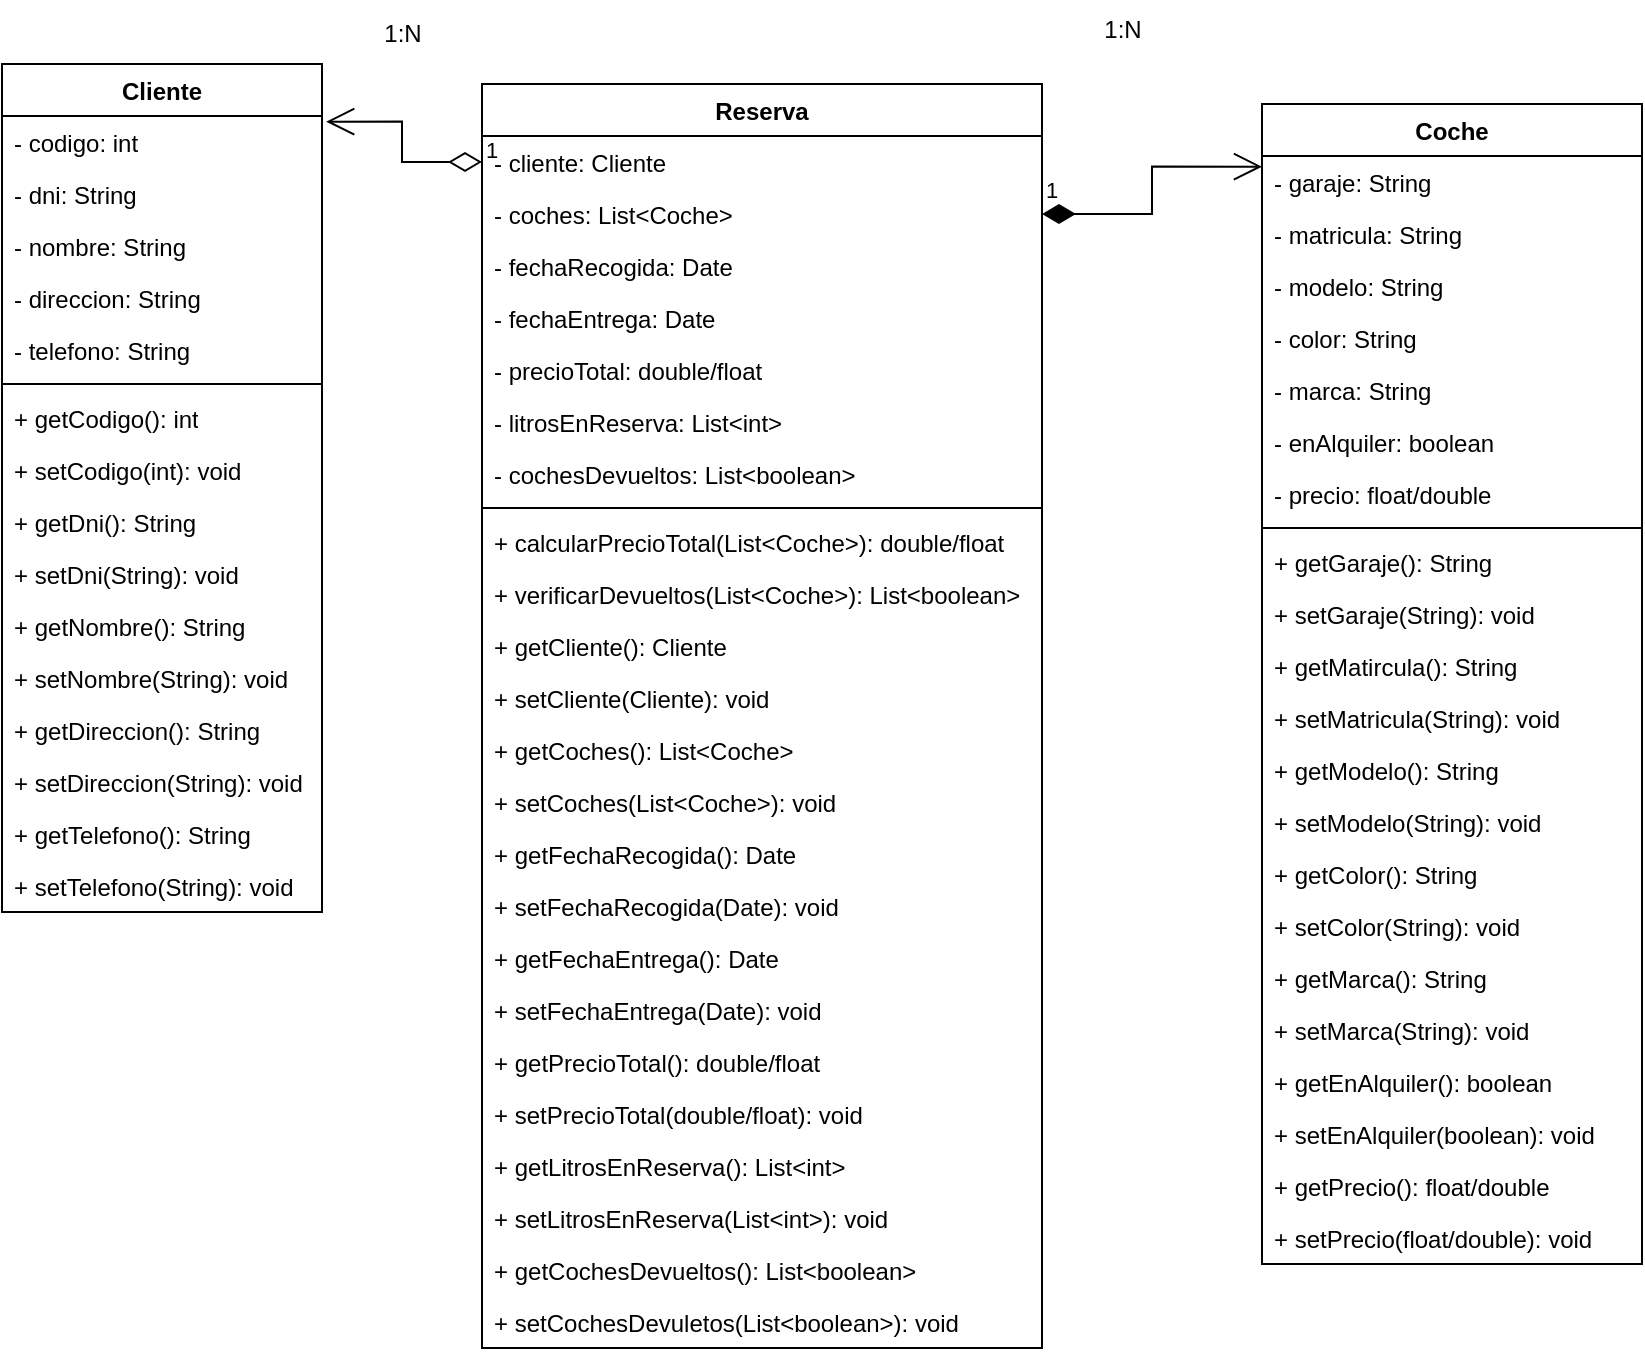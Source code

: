 <mxfile version="22.1.7" type="github">
  <diagram name="Página-1" id="GyjACDwWKiMLEvrwJGzy">
    <mxGraphModel dx="1393" dy="766" grid="1" gridSize="10" guides="1" tooltips="1" connect="1" arrows="1" fold="1" page="1" pageScale="1" pageWidth="1100" pageHeight="850" math="0" shadow="0">
      <root>
        <mxCell id="0" />
        <mxCell id="1" parent="0" />
        <mxCell id="HkDh7Qe1FImgamdiQL_Q-1" value="Cliente" style="swimlane;fontStyle=1;align=center;verticalAlign=top;childLayout=stackLayout;horizontal=1;startSize=26;horizontalStack=0;resizeParent=1;resizeParentMax=0;resizeLast=0;collapsible=1;marginBottom=0;whiteSpace=wrap;html=1;" vertex="1" parent="1">
          <mxGeometry x="180" y="330" width="160" height="424" as="geometry" />
        </mxCell>
        <mxCell id="HkDh7Qe1FImgamdiQL_Q-2" value="- codigo: int" style="text;strokeColor=none;fillColor=none;align=left;verticalAlign=top;spacingLeft=4;spacingRight=4;overflow=hidden;rotatable=0;points=[[0,0.5],[1,0.5]];portConstraint=eastwest;whiteSpace=wrap;html=1;" vertex="1" parent="HkDh7Qe1FImgamdiQL_Q-1">
          <mxGeometry y="26" width="160" height="26" as="geometry" />
        </mxCell>
        <mxCell id="HkDh7Qe1FImgamdiQL_Q-5" value="- dni: String" style="text;strokeColor=none;fillColor=none;align=left;verticalAlign=top;spacingLeft=4;spacingRight=4;overflow=hidden;rotatable=0;points=[[0,0.5],[1,0.5]];portConstraint=eastwest;whiteSpace=wrap;html=1;" vertex="1" parent="HkDh7Qe1FImgamdiQL_Q-1">
          <mxGeometry y="52" width="160" height="26" as="geometry" />
        </mxCell>
        <mxCell id="HkDh7Qe1FImgamdiQL_Q-6" value="- nombre: String" style="text;strokeColor=none;fillColor=none;align=left;verticalAlign=top;spacingLeft=4;spacingRight=4;overflow=hidden;rotatable=0;points=[[0,0.5],[1,0.5]];portConstraint=eastwest;whiteSpace=wrap;html=1;" vertex="1" parent="HkDh7Qe1FImgamdiQL_Q-1">
          <mxGeometry y="78" width="160" height="26" as="geometry" />
        </mxCell>
        <mxCell id="HkDh7Qe1FImgamdiQL_Q-7" value="- direccion: String" style="text;strokeColor=none;fillColor=none;align=left;verticalAlign=top;spacingLeft=4;spacingRight=4;overflow=hidden;rotatable=0;points=[[0,0.5],[1,0.5]];portConstraint=eastwest;whiteSpace=wrap;html=1;" vertex="1" parent="HkDh7Qe1FImgamdiQL_Q-1">
          <mxGeometry y="104" width="160" height="26" as="geometry" />
        </mxCell>
        <mxCell id="HkDh7Qe1FImgamdiQL_Q-8" value="- telefono: String" style="text;strokeColor=none;fillColor=none;align=left;verticalAlign=top;spacingLeft=4;spacingRight=4;overflow=hidden;rotatable=0;points=[[0,0.5],[1,0.5]];portConstraint=eastwest;whiteSpace=wrap;html=1;" vertex="1" parent="HkDh7Qe1FImgamdiQL_Q-1">
          <mxGeometry y="130" width="160" height="26" as="geometry" />
        </mxCell>
        <mxCell id="HkDh7Qe1FImgamdiQL_Q-3" value="" style="line;strokeWidth=1;fillColor=none;align=left;verticalAlign=middle;spacingTop=-1;spacingLeft=3;spacingRight=3;rotatable=0;labelPosition=right;points=[];portConstraint=eastwest;strokeColor=inherit;" vertex="1" parent="HkDh7Qe1FImgamdiQL_Q-1">
          <mxGeometry y="156" width="160" height="8" as="geometry" />
        </mxCell>
        <mxCell id="HkDh7Qe1FImgamdiQL_Q-4" value="+ getCodigo(): int" style="text;strokeColor=none;fillColor=none;align=left;verticalAlign=top;spacingLeft=4;spacingRight=4;overflow=hidden;rotatable=0;points=[[0,0.5],[1,0.5]];portConstraint=eastwest;whiteSpace=wrap;html=1;" vertex="1" parent="HkDh7Qe1FImgamdiQL_Q-1">
          <mxGeometry y="164" width="160" height="26" as="geometry" />
        </mxCell>
        <mxCell id="HkDh7Qe1FImgamdiQL_Q-37" value="+ setCodigo(int): void" style="text;strokeColor=none;fillColor=none;align=left;verticalAlign=top;spacingLeft=4;spacingRight=4;overflow=hidden;rotatable=0;points=[[0,0.5],[1,0.5]];portConstraint=eastwest;whiteSpace=wrap;html=1;" vertex="1" parent="HkDh7Qe1FImgamdiQL_Q-1">
          <mxGeometry y="190" width="160" height="26" as="geometry" />
        </mxCell>
        <mxCell id="HkDh7Qe1FImgamdiQL_Q-38" value="+ getDni(): String" style="text;strokeColor=none;fillColor=none;align=left;verticalAlign=top;spacingLeft=4;spacingRight=4;overflow=hidden;rotatable=0;points=[[0,0.5],[1,0.5]];portConstraint=eastwest;whiteSpace=wrap;html=1;" vertex="1" parent="HkDh7Qe1FImgamdiQL_Q-1">
          <mxGeometry y="216" width="160" height="26" as="geometry" />
        </mxCell>
        <mxCell id="HkDh7Qe1FImgamdiQL_Q-39" value="+ setDni(String): void" style="text;strokeColor=none;fillColor=none;align=left;verticalAlign=top;spacingLeft=4;spacingRight=4;overflow=hidden;rotatable=0;points=[[0,0.5],[1,0.5]];portConstraint=eastwest;whiteSpace=wrap;html=1;" vertex="1" parent="HkDh7Qe1FImgamdiQL_Q-1">
          <mxGeometry y="242" width="160" height="26" as="geometry" />
        </mxCell>
        <mxCell id="HkDh7Qe1FImgamdiQL_Q-40" value="+ getNombre(): String" style="text;strokeColor=none;fillColor=none;align=left;verticalAlign=top;spacingLeft=4;spacingRight=4;overflow=hidden;rotatable=0;points=[[0,0.5],[1,0.5]];portConstraint=eastwest;whiteSpace=wrap;html=1;" vertex="1" parent="HkDh7Qe1FImgamdiQL_Q-1">
          <mxGeometry y="268" width="160" height="26" as="geometry" />
        </mxCell>
        <mxCell id="HkDh7Qe1FImgamdiQL_Q-41" value="+ setNombre(String): void" style="text;strokeColor=none;fillColor=none;align=left;verticalAlign=top;spacingLeft=4;spacingRight=4;overflow=hidden;rotatable=0;points=[[0,0.5],[1,0.5]];portConstraint=eastwest;whiteSpace=wrap;html=1;" vertex="1" parent="HkDh7Qe1FImgamdiQL_Q-1">
          <mxGeometry y="294" width="160" height="26" as="geometry" />
        </mxCell>
        <mxCell id="HkDh7Qe1FImgamdiQL_Q-42" value="+ getDireccion(): String" style="text;strokeColor=none;fillColor=none;align=left;verticalAlign=top;spacingLeft=4;spacingRight=4;overflow=hidden;rotatable=0;points=[[0,0.5],[1,0.5]];portConstraint=eastwest;whiteSpace=wrap;html=1;" vertex="1" parent="HkDh7Qe1FImgamdiQL_Q-1">
          <mxGeometry y="320" width="160" height="26" as="geometry" />
        </mxCell>
        <mxCell id="HkDh7Qe1FImgamdiQL_Q-43" value="+ setDireccion(String): void" style="text;strokeColor=none;fillColor=none;align=left;verticalAlign=top;spacingLeft=4;spacingRight=4;overflow=hidden;rotatable=0;points=[[0,0.5],[1,0.5]];portConstraint=eastwest;whiteSpace=wrap;html=1;" vertex="1" parent="HkDh7Qe1FImgamdiQL_Q-1">
          <mxGeometry y="346" width="160" height="26" as="geometry" />
        </mxCell>
        <mxCell id="HkDh7Qe1FImgamdiQL_Q-44" value="+ getTelefono(): String" style="text;strokeColor=none;fillColor=none;align=left;verticalAlign=top;spacingLeft=4;spacingRight=4;overflow=hidden;rotatable=0;points=[[0,0.5],[1,0.5]];portConstraint=eastwest;whiteSpace=wrap;html=1;" vertex="1" parent="HkDh7Qe1FImgamdiQL_Q-1">
          <mxGeometry y="372" width="160" height="26" as="geometry" />
        </mxCell>
        <mxCell id="HkDh7Qe1FImgamdiQL_Q-45" value="+ setTelefono(String): void" style="text;strokeColor=none;fillColor=none;align=left;verticalAlign=top;spacingLeft=4;spacingRight=4;overflow=hidden;rotatable=0;points=[[0,0.5],[1,0.5]];portConstraint=eastwest;whiteSpace=wrap;html=1;" vertex="1" parent="HkDh7Qe1FImgamdiQL_Q-1">
          <mxGeometry y="398" width="160" height="26" as="geometry" />
        </mxCell>
        <mxCell id="HkDh7Qe1FImgamdiQL_Q-9" value="Coche" style="swimlane;fontStyle=1;align=center;verticalAlign=top;childLayout=stackLayout;horizontal=1;startSize=26;horizontalStack=0;resizeParent=1;resizeParentMax=0;resizeLast=0;collapsible=1;marginBottom=0;whiteSpace=wrap;html=1;" vertex="1" parent="1">
          <mxGeometry x="810" y="350" width="190" height="580" as="geometry" />
        </mxCell>
        <mxCell id="HkDh7Qe1FImgamdiQL_Q-10" value="- garaje: String" style="text;strokeColor=none;fillColor=none;align=left;verticalAlign=top;spacingLeft=4;spacingRight=4;overflow=hidden;rotatable=0;points=[[0,0.5],[1,0.5]];portConstraint=eastwest;whiteSpace=wrap;html=1;" vertex="1" parent="HkDh7Qe1FImgamdiQL_Q-9">
          <mxGeometry y="26" width="190" height="26" as="geometry" />
        </mxCell>
        <mxCell id="HkDh7Qe1FImgamdiQL_Q-11" value="- matricula: String" style="text;strokeColor=none;fillColor=none;align=left;verticalAlign=top;spacingLeft=4;spacingRight=4;overflow=hidden;rotatable=0;points=[[0,0.5],[1,0.5]];portConstraint=eastwest;whiteSpace=wrap;html=1;" vertex="1" parent="HkDh7Qe1FImgamdiQL_Q-9">
          <mxGeometry y="52" width="190" height="26" as="geometry" />
        </mxCell>
        <mxCell id="HkDh7Qe1FImgamdiQL_Q-12" value="- modelo: String" style="text;strokeColor=none;fillColor=none;align=left;verticalAlign=top;spacingLeft=4;spacingRight=4;overflow=hidden;rotatable=0;points=[[0,0.5],[1,0.5]];portConstraint=eastwest;whiteSpace=wrap;html=1;" vertex="1" parent="HkDh7Qe1FImgamdiQL_Q-9">
          <mxGeometry y="78" width="190" height="26" as="geometry" />
        </mxCell>
        <mxCell id="HkDh7Qe1FImgamdiQL_Q-13" value="- color: String" style="text;strokeColor=none;fillColor=none;align=left;verticalAlign=top;spacingLeft=4;spacingRight=4;overflow=hidden;rotatable=0;points=[[0,0.5],[1,0.5]];portConstraint=eastwest;whiteSpace=wrap;html=1;" vertex="1" parent="HkDh7Qe1FImgamdiQL_Q-9">
          <mxGeometry y="104" width="190" height="26" as="geometry" />
        </mxCell>
        <mxCell id="HkDh7Qe1FImgamdiQL_Q-14" value="- marca: String" style="text;strokeColor=none;fillColor=none;align=left;verticalAlign=top;spacingLeft=4;spacingRight=4;overflow=hidden;rotatable=0;points=[[0,0.5],[1,0.5]];portConstraint=eastwest;whiteSpace=wrap;html=1;" vertex="1" parent="HkDh7Qe1FImgamdiQL_Q-9">
          <mxGeometry y="130" width="190" height="26" as="geometry" />
        </mxCell>
        <mxCell id="HkDh7Qe1FImgamdiQL_Q-27" value="- enAlquiler: boolean" style="text;strokeColor=none;fillColor=none;align=left;verticalAlign=top;spacingLeft=4;spacingRight=4;overflow=hidden;rotatable=0;points=[[0,0.5],[1,0.5]];portConstraint=eastwest;whiteSpace=wrap;html=1;" vertex="1" parent="HkDh7Qe1FImgamdiQL_Q-9">
          <mxGeometry y="156" width="190" height="26" as="geometry" />
        </mxCell>
        <mxCell id="HkDh7Qe1FImgamdiQL_Q-28" value="- precio: float/double" style="text;strokeColor=none;fillColor=none;align=left;verticalAlign=top;spacingLeft=4;spacingRight=4;overflow=hidden;rotatable=0;points=[[0,0.5],[1,0.5]];portConstraint=eastwest;whiteSpace=wrap;html=1;" vertex="1" parent="HkDh7Qe1FImgamdiQL_Q-9">
          <mxGeometry y="182" width="190" height="26" as="geometry" />
        </mxCell>
        <mxCell id="HkDh7Qe1FImgamdiQL_Q-15" value="" style="line;strokeWidth=1;fillColor=none;align=left;verticalAlign=middle;spacingTop=-1;spacingLeft=3;spacingRight=3;rotatable=0;labelPosition=right;points=[];portConstraint=eastwest;strokeColor=inherit;" vertex="1" parent="HkDh7Qe1FImgamdiQL_Q-9">
          <mxGeometry y="208" width="190" height="8" as="geometry" />
        </mxCell>
        <mxCell id="HkDh7Qe1FImgamdiQL_Q-48" value="+ getGaraje(): String" style="text;strokeColor=none;fillColor=none;align=left;verticalAlign=top;spacingLeft=4;spacingRight=4;overflow=hidden;rotatable=0;points=[[0,0.5],[1,0.5]];portConstraint=eastwest;whiteSpace=wrap;html=1;" vertex="1" parent="HkDh7Qe1FImgamdiQL_Q-9">
          <mxGeometry y="216" width="190" height="26" as="geometry" />
        </mxCell>
        <mxCell id="HkDh7Qe1FImgamdiQL_Q-49" value="+ setGaraje(String): void" style="text;strokeColor=none;fillColor=none;align=left;verticalAlign=top;spacingLeft=4;spacingRight=4;overflow=hidden;rotatable=0;points=[[0,0.5],[1,0.5]];portConstraint=eastwest;whiteSpace=wrap;html=1;" vertex="1" parent="HkDh7Qe1FImgamdiQL_Q-9">
          <mxGeometry y="242" width="190" height="26" as="geometry" />
        </mxCell>
        <mxCell id="HkDh7Qe1FImgamdiQL_Q-50" value="+ getMatircula(): String" style="text;strokeColor=none;fillColor=none;align=left;verticalAlign=top;spacingLeft=4;spacingRight=4;overflow=hidden;rotatable=0;points=[[0,0.5],[1,0.5]];portConstraint=eastwest;whiteSpace=wrap;html=1;" vertex="1" parent="HkDh7Qe1FImgamdiQL_Q-9">
          <mxGeometry y="268" width="190" height="26" as="geometry" />
        </mxCell>
        <mxCell id="HkDh7Qe1FImgamdiQL_Q-51" value="+ setMatricula(String): void" style="text;strokeColor=none;fillColor=none;align=left;verticalAlign=top;spacingLeft=4;spacingRight=4;overflow=hidden;rotatable=0;points=[[0,0.5],[1,0.5]];portConstraint=eastwest;whiteSpace=wrap;html=1;" vertex="1" parent="HkDh7Qe1FImgamdiQL_Q-9">
          <mxGeometry y="294" width="190" height="26" as="geometry" />
        </mxCell>
        <mxCell id="HkDh7Qe1FImgamdiQL_Q-52" value="+ getModelo(): String" style="text;strokeColor=none;fillColor=none;align=left;verticalAlign=top;spacingLeft=4;spacingRight=4;overflow=hidden;rotatable=0;points=[[0,0.5],[1,0.5]];portConstraint=eastwest;whiteSpace=wrap;html=1;" vertex="1" parent="HkDh7Qe1FImgamdiQL_Q-9">
          <mxGeometry y="320" width="190" height="26" as="geometry" />
        </mxCell>
        <mxCell id="HkDh7Qe1FImgamdiQL_Q-53" value="+ setModelo(String): void" style="text;strokeColor=none;fillColor=none;align=left;verticalAlign=top;spacingLeft=4;spacingRight=4;overflow=hidden;rotatable=0;points=[[0,0.5],[1,0.5]];portConstraint=eastwest;whiteSpace=wrap;html=1;" vertex="1" parent="HkDh7Qe1FImgamdiQL_Q-9">
          <mxGeometry y="346" width="190" height="26" as="geometry" />
        </mxCell>
        <mxCell id="HkDh7Qe1FImgamdiQL_Q-54" value="+ getColor(): String" style="text;strokeColor=none;fillColor=none;align=left;verticalAlign=top;spacingLeft=4;spacingRight=4;overflow=hidden;rotatable=0;points=[[0,0.5],[1,0.5]];portConstraint=eastwest;whiteSpace=wrap;html=1;" vertex="1" parent="HkDh7Qe1FImgamdiQL_Q-9">
          <mxGeometry y="372" width="190" height="26" as="geometry" />
        </mxCell>
        <mxCell id="HkDh7Qe1FImgamdiQL_Q-55" value="+ setColor(String): void" style="text;strokeColor=none;fillColor=none;align=left;verticalAlign=top;spacingLeft=4;spacingRight=4;overflow=hidden;rotatable=0;points=[[0,0.5],[1,0.5]];portConstraint=eastwest;whiteSpace=wrap;html=1;" vertex="1" parent="HkDh7Qe1FImgamdiQL_Q-9">
          <mxGeometry y="398" width="190" height="26" as="geometry" />
        </mxCell>
        <mxCell id="HkDh7Qe1FImgamdiQL_Q-56" value="+ getMarca(): String" style="text;strokeColor=none;fillColor=none;align=left;verticalAlign=top;spacingLeft=4;spacingRight=4;overflow=hidden;rotatable=0;points=[[0,0.5],[1,0.5]];portConstraint=eastwest;whiteSpace=wrap;html=1;" vertex="1" parent="HkDh7Qe1FImgamdiQL_Q-9">
          <mxGeometry y="424" width="190" height="26" as="geometry" />
        </mxCell>
        <mxCell id="HkDh7Qe1FImgamdiQL_Q-57" value="+ setMarca(String): void" style="text;strokeColor=none;fillColor=none;align=left;verticalAlign=top;spacingLeft=4;spacingRight=4;overflow=hidden;rotatable=0;points=[[0,0.5],[1,0.5]];portConstraint=eastwest;whiteSpace=wrap;html=1;" vertex="1" parent="HkDh7Qe1FImgamdiQL_Q-9">
          <mxGeometry y="450" width="190" height="26" as="geometry" />
        </mxCell>
        <mxCell id="HkDh7Qe1FImgamdiQL_Q-58" value="+ getEnAlquiler(): boolean" style="text;strokeColor=none;fillColor=none;align=left;verticalAlign=top;spacingLeft=4;spacingRight=4;overflow=hidden;rotatable=0;points=[[0,0.5],[1,0.5]];portConstraint=eastwest;whiteSpace=wrap;html=1;" vertex="1" parent="HkDh7Qe1FImgamdiQL_Q-9">
          <mxGeometry y="476" width="190" height="26" as="geometry" />
        </mxCell>
        <mxCell id="HkDh7Qe1FImgamdiQL_Q-59" value="+ setEnAlquiler(boolean): void" style="text;strokeColor=none;fillColor=none;align=left;verticalAlign=top;spacingLeft=4;spacingRight=4;overflow=hidden;rotatable=0;points=[[0,0.5],[1,0.5]];portConstraint=eastwest;whiteSpace=wrap;html=1;" vertex="1" parent="HkDh7Qe1FImgamdiQL_Q-9">
          <mxGeometry y="502" width="190" height="26" as="geometry" />
        </mxCell>
        <mxCell id="HkDh7Qe1FImgamdiQL_Q-60" value="+ getPrecio(): float/double" style="text;strokeColor=none;fillColor=none;align=left;verticalAlign=top;spacingLeft=4;spacingRight=4;overflow=hidden;rotatable=0;points=[[0,0.5],[1,0.5]];portConstraint=eastwest;whiteSpace=wrap;html=1;" vertex="1" parent="HkDh7Qe1FImgamdiQL_Q-9">
          <mxGeometry y="528" width="190" height="26" as="geometry" />
        </mxCell>
        <mxCell id="HkDh7Qe1FImgamdiQL_Q-61" value="+ setPrecio(float/double): void" style="text;strokeColor=none;fillColor=none;align=left;verticalAlign=top;spacingLeft=4;spacingRight=4;overflow=hidden;rotatable=0;points=[[0,0.5],[1,0.5]];portConstraint=eastwest;whiteSpace=wrap;html=1;" vertex="1" parent="HkDh7Qe1FImgamdiQL_Q-9">
          <mxGeometry y="554" width="190" height="26" as="geometry" />
        </mxCell>
        <mxCell id="HkDh7Qe1FImgamdiQL_Q-17" value="Reserva" style="swimlane;fontStyle=1;align=center;verticalAlign=top;childLayout=stackLayout;horizontal=1;startSize=26;horizontalStack=0;resizeParent=1;resizeParentMax=0;resizeLast=0;collapsible=1;marginBottom=0;whiteSpace=wrap;html=1;" vertex="1" parent="1">
          <mxGeometry x="420" y="340" width="280" height="632" as="geometry" />
        </mxCell>
        <mxCell id="HkDh7Qe1FImgamdiQL_Q-20" value="- cliente: Cliente" style="text;strokeColor=none;fillColor=none;align=left;verticalAlign=top;spacingLeft=4;spacingRight=4;overflow=hidden;rotatable=0;points=[[0,0.5],[1,0.5]];portConstraint=eastwest;whiteSpace=wrap;html=1;" vertex="1" parent="HkDh7Qe1FImgamdiQL_Q-17">
          <mxGeometry y="26" width="280" height="26" as="geometry" />
        </mxCell>
        <mxCell id="HkDh7Qe1FImgamdiQL_Q-21" value="- coches: List&amp;lt;Coche&amp;gt;" style="text;strokeColor=none;fillColor=none;align=left;verticalAlign=top;spacingLeft=4;spacingRight=4;overflow=hidden;rotatable=0;points=[[0,0.5],[1,0.5]];portConstraint=eastwest;whiteSpace=wrap;html=1;" vertex="1" parent="HkDh7Qe1FImgamdiQL_Q-17">
          <mxGeometry y="52" width="280" height="26" as="geometry" />
        </mxCell>
        <mxCell id="HkDh7Qe1FImgamdiQL_Q-22" value="- fechaRecogida: Date" style="text;strokeColor=none;fillColor=none;align=left;verticalAlign=top;spacingLeft=4;spacingRight=4;overflow=hidden;rotatable=0;points=[[0,0.5],[1,0.5]];portConstraint=eastwest;whiteSpace=wrap;html=1;" vertex="1" parent="HkDh7Qe1FImgamdiQL_Q-17">
          <mxGeometry y="78" width="280" height="26" as="geometry" />
        </mxCell>
        <mxCell id="HkDh7Qe1FImgamdiQL_Q-25" value="- fechaEntrega: Date" style="text;strokeColor=none;fillColor=none;align=left;verticalAlign=top;spacingLeft=4;spacingRight=4;overflow=hidden;rotatable=0;points=[[0,0.5],[1,0.5]];portConstraint=eastwest;whiteSpace=wrap;html=1;" vertex="1" parent="HkDh7Qe1FImgamdiQL_Q-17">
          <mxGeometry y="104" width="280" height="26" as="geometry" />
        </mxCell>
        <mxCell id="HkDh7Qe1FImgamdiQL_Q-26" value="- precioTotal: double/float" style="text;strokeColor=none;fillColor=none;align=left;verticalAlign=top;spacingLeft=4;spacingRight=4;overflow=hidden;rotatable=0;points=[[0,0.5],[1,0.5]];portConstraint=eastwest;whiteSpace=wrap;html=1;" vertex="1" parent="HkDh7Qe1FImgamdiQL_Q-17">
          <mxGeometry y="130" width="280" height="26" as="geometry" />
        </mxCell>
        <mxCell id="HkDh7Qe1FImgamdiQL_Q-31" value="- litrosEnReserva: List&amp;lt;int&amp;gt;" style="text;strokeColor=none;fillColor=none;align=left;verticalAlign=top;spacingLeft=4;spacingRight=4;overflow=hidden;rotatable=0;points=[[0,0.5],[1,0.5]];portConstraint=eastwest;whiteSpace=wrap;html=1;" vertex="1" parent="HkDh7Qe1FImgamdiQL_Q-17">
          <mxGeometry y="156" width="280" height="26" as="geometry" />
        </mxCell>
        <mxCell id="HkDh7Qe1FImgamdiQL_Q-29" value="- cochesDevueltos: List&amp;lt;boolean&amp;gt;" style="text;strokeColor=none;fillColor=none;align=left;verticalAlign=top;spacingLeft=4;spacingRight=4;overflow=hidden;rotatable=0;points=[[0,0.5],[1,0.5]];portConstraint=eastwest;whiteSpace=wrap;html=1;" vertex="1" parent="HkDh7Qe1FImgamdiQL_Q-17">
          <mxGeometry y="182" width="280" height="26" as="geometry" />
        </mxCell>
        <mxCell id="HkDh7Qe1FImgamdiQL_Q-23" value="" style="line;strokeWidth=1;fillColor=none;align=left;verticalAlign=middle;spacingTop=-1;spacingLeft=3;spacingRight=3;rotatable=0;labelPosition=right;points=[];portConstraint=eastwest;strokeColor=inherit;" vertex="1" parent="HkDh7Qe1FImgamdiQL_Q-17">
          <mxGeometry y="208" width="280" height="8" as="geometry" />
        </mxCell>
        <mxCell id="HkDh7Qe1FImgamdiQL_Q-24" value="+ calcularPrecioTotal(List&amp;lt;Coche&amp;gt;): double/float" style="text;strokeColor=none;fillColor=none;align=left;verticalAlign=top;spacingLeft=4;spacingRight=4;overflow=hidden;rotatable=0;points=[[0,0.5],[1,0.5]];portConstraint=eastwest;whiteSpace=wrap;html=1;" vertex="1" parent="HkDh7Qe1FImgamdiQL_Q-17">
          <mxGeometry y="216" width="280" height="26" as="geometry" />
        </mxCell>
        <mxCell id="HkDh7Qe1FImgamdiQL_Q-30" value="+ verificarDevueltos(List&amp;lt;Coche&amp;gt;): List&amp;lt;boolean&amp;gt;" style="text;strokeColor=none;fillColor=none;align=left;verticalAlign=top;spacingLeft=4;spacingRight=4;overflow=hidden;rotatable=0;points=[[0,0.5],[1,0.5]];portConstraint=eastwest;whiteSpace=wrap;html=1;" vertex="1" parent="HkDh7Qe1FImgamdiQL_Q-17">
          <mxGeometry y="242" width="280" height="26" as="geometry" />
        </mxCell>
        <mxCell id="HkDh7Qe1FImgamdiQL_Q-62" value="+ getCliente(): Cliente" style="text;strokeColor=none;fillColor=none;align=left;verticalAlign=top;spacingLeft=4;spacingRight=4;overflow=hidden;rotatable=0;points=[[0,0.5],[1,0.5]];portConstraint=eastwest;whiteSpace=wrap;html=1;" vertex="1" parent="HkDh7Qe1FImgamdiQL_Q-17">
          <mxGeometry y="268" width="280" height="26" as="geometry" />
        </mxCell>
        <mxCell id="HkDh7Qe1FImgamdiQL_Q-63" value="+ setCliente(Cliente): void" style="text;strokeColor=none;fillColor=none;align=left;verticalAlign=top;spacingLeft=4;spacingRight=4;overflow=hidden;rotatable=0;points=[[0,0.5],[1,0.5]];portConstraint=eastwest;whiteSpace=wrap;html=1;" vertex="1" parent="HkDh7Qe1FImgamdiQL_Q-17">
          <mxGeometry y="294" width="280" height="26" as="geometry" />
        </mxCell>
        <mxCell id="HkDh7Qe1FImgamdiQL_Q-64" value="+ getCoches(): List&amp;lt;Coche&amp;gt;" style="text;strokeColor=none;fillColor=none;align=left;verticalAlign=top;spacingLeft=4;spacingRight=4;overflow=hidden;rotatable=0;points=[[0,0.5],[1,0.5]];portConstraint=eastwest;whiteSpace=wrap;html=1;" vertex="1" parent="HkDh7Qe1FImgamdiQL_Q-17">
          <mxGeometry y="320" width="280" height="26" as="geometry" />
        </mxCell>
        <mxCell id="HkDh7Qe1FImgamdiQL_Q-65" value="+ setCoches(List&amp;lt;Coche&amp;gt;): void" style="text;strokeColor=none;fillColor=none;align=left;verticalAlign=top;spacingLeft=4;spacingRight=4;overflow=hidden;rotatable=0;points=[[0,0.5],[1,0.5]];portConstraint=eastwest;whiteSpace=wrap;html=1;" vertex="1" parent="HkDh7Qe1FImgamdiQL_Q-17">
          <mxGeometry y="346" width="280" height="26" as="geometry" />
        </mxCell>
        <mxCell id="HkDh7Qe1FImgamdiQL_Q-66" value="+ getFechaRecogida(): Date" style="text;strokeColor=none;fillColor=none;align=left;verticalAlign=top;spacingLeft=4;spacingRight=4;overflow=hidden;rotatable=0;points=[[0,0.5],[1,0.5]];portConstraint=eastwest;whiteSpace=wrap;html=1;" vertex="1" parent="HkDh7Qe1FImgamdiQL_Q-17">
          <mxGeometry y="372" width="280" height="26" as="geometry" />
        </mxCell>
        <mxCell id="HkDh7Qe1FImgamdiQL_Q-67" value="+ setFechaRecogida(Date): void" style="text;strokeColor=none;fillColor=none;align=left;verticalAlign=top;spacingLeft=4;spacingRight=4;overflow=hidden;rotatable=0;points=[[0,0.5],[1,0.5]];portConstraint=eastwest;whiteSpace=wrap;html=1;" vertex="1" parent="HkDh7Qe1FImgamdiQL_Q-17">
          <mxGeometry y="398" width="280" height="26" as="geometry" />
        </mxCell>
        <mxCell id="HkDh7Qe1FImgamdiQL_Q-68" value="+ getFechaEntrega(): Date" style="text;strokeColor=none;fillColor=none;align=left;verticalAlign=top;spacingLeft=4;spacingRight=4;overflow=hidden;rotatable=0;points=[[0,0.5],[1,0.5]];portConstraint=eastwest;whiteSpace=wrap;html=1;" vertex="1" parent="HkDh7Qe1FImgamdiQL_Q-17">
          <mxGeometry y="424" width="280" height="26" as="geometry" />
        </mxCell>
        <mxCell id="HkDh7Qe1FImgamdiQL_Q-69" value="+ setFechaEntrega(Date): void" style="text;strokeColor=none;fillColor=none;align=left;verticalAlign=top;spacingLeft=4;spacingRight=4;overflow=hidden;rotatable=0;points=[[0,0.5],[1,0.5]];portConstraint=eastwest;whiteSpace=wrap;html=1;" vertex="1" parent="HkDh7Qe1FImgamdiQL_Q-17">
          <mxGeometry y="450" width="280" height="26" as="geometry" />
        </mxCell>
        <mxCell id="HkDh7Qe1FImgamdiQL_Q-70" value="+ getPrecioTotal(): double/float" style="text;strokeColor=none;fillColor=none;align=left;verticalAlign=top;spacingLeft=4;spacingRight=4;overflow=hidden;rotatable=0;points=[[0,0.5],[1,0.5]];portConstraint=eastwest;whiteSpace=wrap;html=1;" vertex="1" parent="HkDh7Qe1FImgamdiQL_Q-17">
          <mxGeometry y="476" width="280" height="26" as="geometry" />
        </mxCell>
        <mxCell id="HkDh7Qe1FImgamdiQL_Q-71" value="+ setPrecioTotal(double/float): void" style="text;strokeColor=none;fillColor=none;align=left;verticalAlign=top;spacingLeft=4;spacingRight=4;overflow=hidden;rotatable=0;points=[[0,0.5],[1,0.5]];portConstraint=eastwest;whiteSpace=wrap;html=1;" vertex="1" parent="HkDh7Qe1FImgamdiQL_Q-17">
          <mxGeometry y="502" width="280" height="26" as="geometry" />
        </mxCell>
        <mxCell id="HkDh7Qe1FImgamdiQL_Q-72" value="+ getLitrosEnReserva(): List&amp;lt;int&amp;gt;" style="text;strokeColor=none;fillColor=none;align=left;verticalAlign=top;spacingLeft=4;spacingRight=4;overflow=hidden;rotatable=0;points=[[0,0.5],[1,0.5]];portConstraint=eastwest;whiteSpace=wrap;html=1;" vertex="1" parent="HkDh7Qe1FImgamdiQL_Q-17">
          <mxGeometry y="528" width="280" height="26" as="geometry" />
        </mxCell>
        <mxCell id="HkDh7Qe1FImgamdiQL_Q-73" value="+ setLitrosEnReserva(List&amp;lt;int&amp;gt;): void" style="text;strokeColor=none;fillColor=none;align=left;verticalAlign=top;spacingLeft=4;spacingRight=4;overflow=hidden;rotatable=0;points=[[0,0.5],[1,0.5]];portConstraint=eastwest;whiteSpace=wrap;html=1;" vertex="1" parent="HkDh7Qe1FImgamdiQL_Q-17">
          <mxGeometry y="554" width="280" height="26" as="geometry" />
        </mxCell>
        <mxCell id="HkDh7Qe1FImgamdiQL_Q-74" value="+ getCochesDevueltos(): List&amp;lt;boolean&amp;gt;" style="text;strokeColor=none;fillColor=none;align=left;verticalAlign=top;spacingLeft=4;spacingRight=4;overflow=hidden;rotatable=0;points=[[0,0.5],[1,0.5]];portConstraint=eastwest;whiteSpace=wrap;html=1;" vertex="1" parent="HkDh7Qe1FImgamdiQL_Q-17">
          <mxGeometry y="580" width="280" height="26" as="geometry" />
        </mxCell>
        <mxCell id="HkDh7Qe1FImgamdiQL_Q-75" value="+ setCochesDevuletos(List&amp;lt;boolean&amp;gt;): void" style="text;strokeColor=none;fillColor=none;align=left;verticalAlign=top;spacingLeft=4;spacingRight=4;overflow=hidden;rotatable=0;points=[[0,0.5],[1,0.5]];portConstraint=eastwest;whiteSpace=wrap;html=1;" vertex="1" parent="HkDh7Qe1FImgamdiQL_Q-17">
          <mxGeometry y="606" width="280" height="26" as="geometry" />
        </mxCell>
        <mxCell id="HkDh7Qe1FImgamdiQL_Q-32" value="1" style="endArrow=open;html=1;endSize=12;startArrow=diamondThin;startSize=14;startFill=1;edgeStyle=orthogonalEdgeStyle;align=left;verticalAlign=bottom;rounded=0;entryX=0;entryY=0.054;entryDx=0;entryDy=0;entryPerimeter=0;" edge="1" parent="1" source="HkDh7Qe1FImgamdiQL_Q-21" target="HkDh7Qe1FImgamdiQL_Q-9">
          <mxGeometry x="-1" y="3" relative="1" as="geometry">
            <mxPoint x="470" y="390" as="sourcePoint" />
            <mxPoint x="630" y="390" as="targetPoint" />
          </mxGeometry>
        </mxCell>
        <mxCell id="HkDh7Qe1FImgamdiQL_Q-34" value="1" style="endArrow=open;html=1;endSize=12;startArrow=diamondThin;startSize=14;startFill=0;edgeStyle=orthogonalEdgeStyle;align=left;verticalAlign=bottom;rounded=0;exitX=0;exitY=0.5;exitDx=0;exitDy=0;entryX=1.013;entryY=0.068;entryDx=0;entryDy=0;entryPerimeter=0;" edge="1" parent="1" source="HkDh7Qe1FImgamdiQL_Q-20" target="HkDh7Qe1FImgamdiQL_Q-1">
          <mxGeometry x="-1" y="3" relative="1" as="geometry">
            <mxPoint x="470" y="390" as="sourcePoint" />
            <mxPoint x="630" y="390" as="targetPoint" />
          </mxGeometry>
        </mxCell>
        <mxCell id="HkDh7Qe1FImgamdiQL_Q-35" value="1:N" style="text;html=1;align=center;verticalAlign=middle;resizable=0;points=[];autosize=1;strokeColor=none;fillColor=none;" vertex="1" parent="1">
          <mxGeometry x="360" y="300" width="40" height="30" as="geometry" />
        </mxCell>
        <mxCell id="HkDh7Qe1FImgamdiQL_Q-36" value="1:N" style="text;html=1;align=center;verticalAlign=middle;resizable=0;points=[];autosize=1;strokeColor=none;fillColor=none;" vertex="1" parent="1">
          <mxGeometry x="720" y="298" width="40" height="30" as="geometry" />
        </mxCell>
      </root>
    </mxGraphModel>
  </diagram>
</mxfile>

